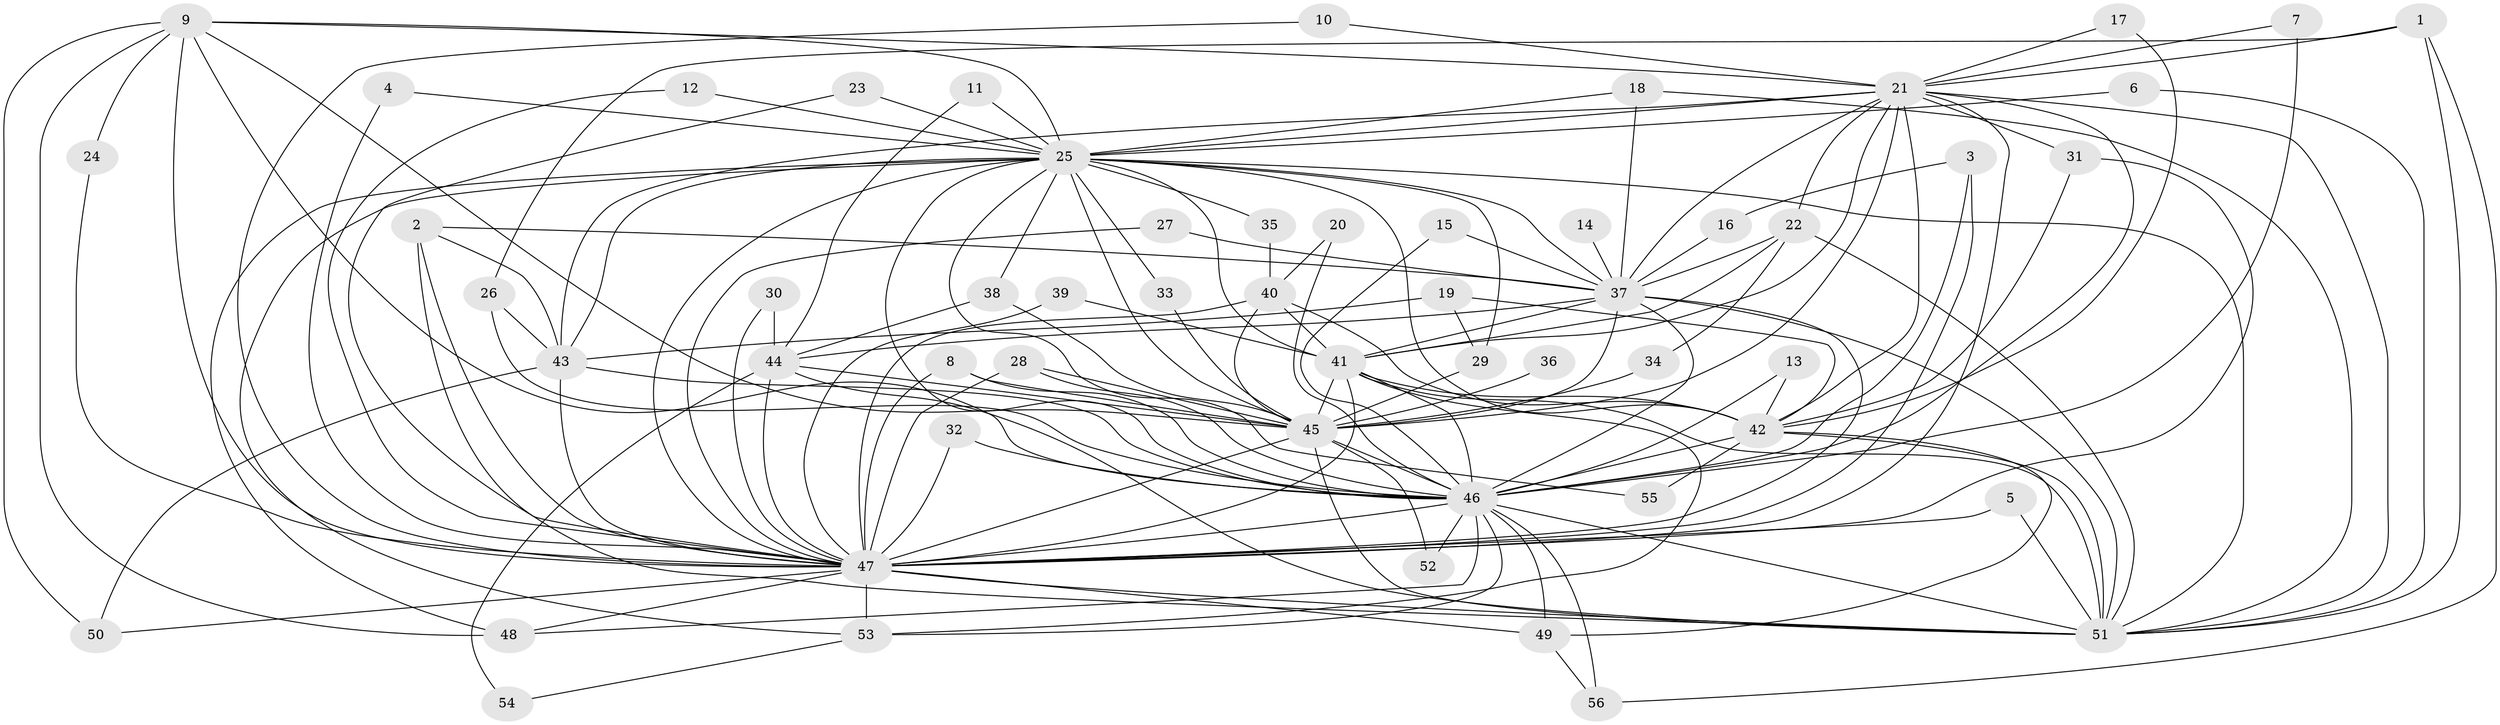 // original degree distribution, {22: 0.009009009009009009, 18: 0.009009009009009009, 17: 0.009009009009009009, 14: 0.009009009009009009, 19: 0.009009009009009009, 34: 0.009009009009009009, 24: 0.009009009009009009, 20: 0.018018018018018018, 25: 0.009009009009009009, 4: 0.07207207207207207, 3: 0.24324324324324326, 2: 0.5315315315315315, 11: 0.009009009009009009, 8: 0.018018018018018018, 5: 0.018018018018018018, 6: 0.009009009009009009, 7: 0.009009009009009009}
// Generated by graph-tools (version 1.1) at 2025/49/03/09/25 03:49:44]
// undirected, 56 vertices, 152 edges
graph export_dot {
graph [start="1"]
  node [color=gray90,style=filled];
  1;
  2;
  3;
  4;
  5;
  6;
  7;
  8;
  9;
  10;
  11;
  12;
  13;
  14;
  15;
  16;
  17;
  18;
  19;
  20;
  21;
  22;
  23;
  24;
  25;
  26;
  27;
  28;
  29;
  30;
  31;
  32;
  33;
  34;
  35;
  36;
  37;
  38;
  39;
  40;
  41;
  42;
  43;
  44;
  45;
  46;
  47;
  48;
  49;
  50;
  51;
  52;
  53;
  54;
  55;
  56;
  1 -- 21 [weight=1.0];
  1 -- 26 [weight=1.0];
  1 -- 51 [weight=1.0];
  1 -- 56 [weight=1.0];
  2 -- 37 [weight=1.0];
  2 -- 43 [weight=1.0];
  2 -- 47 [weight=1.0];
  2 -- 51 [weight=1.0];
  3 -- 16 [weight=1.0];
  3 -- 46 [weight=2.0];
  3 -- 47 [weight=1.0];
  4 -- 25 [weight=1.0];
  4 -- 47 [weight=1.0];
  5 -- 47 [weight=1.0];
  5 -- 51 [weight=1.0];
  6 -- 25 [weight=1.0];
  6 -- 51 [weight=1.0];
  7 -- 21 [weight=1.0];
  7 -- 46 [weight=1.0];
  8 -- 45 [weight=1.0];
  8 -- 46 [weight=1.0];
  8 -- 47 [weight=1.0];
  9 -- 21 [weight=1.0];
  9 -- 24 [weight=1.0];
  9 -- 25 [weight=1.0];
  9 -- 45 [weight=1.0];
  9 -- 46 [weight=1.0];
  9 -- 47 [weight=1.0];
  9 -- 48 [weight=1.0];
  9 -- 50 [weight=1.0];
  10 -- 21 [weight=1.0];
  10 -- 47 [weight=1.0];
  11 -- 25 [weight=1.0];
  11 -- 44 [weight=1.0];
  12 -- 25 [weight=1.0];
  12 -- 47 [weight=1.0];
  13 -- 42 [weight=1.0];
  13 -- 46 [weight=2.0];
  14 -- 37 [weight=1.0];
  15 -- 37 [weight=2.0];
  15 -- 46 [weight=1.0];
  16 -- 37 [weight=1.0];
  17 -- 21 [weight=1.0];
  17 -- 42 [weight=1.0];
  18 -- 25 [weight=1.0];
  18 -- 37 [weight=1.0];
  18 -- 51 [weight=1.0];
  19 -- 29 [weight=1.0];
  19 -- 42 [weight=1.0];
  19 -- 43 [weight=1.0];
  20 -- 40 [weight=1.0];
  20 -- 46 [weight=1.0];
  21 -- 22 [weight=1.0];
  21 -- 25 [weight=2.0];
  21 -- 31 [weight=2.0];
  21 -- 37 [weight=2.0];
  21 -- 41 [weight=1.0];
  21 -- 42 [weight=1.0];
  21 -- 43 [weight=1.0];
  21 -- 45 [weight=1.0];
  21 -- 46 [weight=1.0];
  21 -- 47 [weight=2.0];
  21 -- 51 [weight=1.0];
  22 -- 34 [weight=1.0];
  22 -- 37 [weight=1.0];
  22 -- 41 [weight=1.0];
  22 -- 51 [weight=1.0];
  23 -- 25 [weight=1.0];
  23 -- 47 [weight=1.0];
  24 -- 47 [weight=1.0];
  25 -- 29 [weight=1.0];
  25 -- 33 [weight=1.0];
  25 -- 35 [weight=1.0];
  25 -- 37 [weight=2.0];
  25 -- 38 [weight=1.0];
  25 -- 41 [weight=3.0];
  25 -- 42 [weight=1.0];
  25 -- 43 [weight=1.0];
  25 -- 45 [weight=2.0];
  25 -- 46 [weight=2.0];
  25 -- 47 [weight=5.0];
  25 -- 48 [weight=1.0];
  25 -- 51 [weight=2.0];
  25 -- 53 [weight=1.0];
  25 -- 55 [weight=1.0];
  26 -- 43 [weight=1.0];
  26 -- 46 [weight=1.0];
  27 -- 37 [weight=1.0];
  27 -- 47 [weight=1.0];
  28 -- 45 [weight=1.0];
  28 -- 46 [weight=1.0];
  28 -- 47 [weight=1.0];
  29 -- 45 [weight=1.0];
  30 -- 44 [weight=1.0];
  30 -- 47 [weight=1.0];
  31 -- 42 [weight=1.0];
  31 -- 47 [weight=1.0];
  32 -- 46 [weight=1.0];
  32 -- 47 [weight=1.0];
  33 -- 45 [weight=1.0];
  34 -- 45 [weight=1.0];
  35 -- 40 [weight=1.0];
  36 -- 45 [weight=1.0];
  37 -- 41 [weight=1.0];
  37 -- 44 [weight=1.0];
  37 -- 45 [weight=2.0];
  37 -- 46 [weight=2.0];
  37 -- 47 [weight=3.0];
  37 -- 51 [weight=1.0];
  38 -- 44 [weight=1.0];
  38 -- 45 [weight=1.0];
  39 -- 41 [weight=1.0];
  39 -- 47 [weight=1.0];
  40 -- 41 [weight=1.0];
  40 -- 42 [weight=1.0];
  40 -- 45 [weight=1.0];
  40 -- 47 [weight=1.0];
  41 -- 42 [weight=1.0];
  41 -- 45 [weight=1.0];
  41 -- 46 [weight=2.0];
  41 -- 47 [weight=2.0];
  41 -- 51 [weight=1.0];
  41 -- 53 [weight=1.0];
  42 -- 46 [weight=1.0];
  42 -- 49 [weight=1.0];
  42 -- 51 [weight=1.0];
  42 -- 55 [weight=1.0];
  43 -- 46 [weight=1.0];
  43 -- 47 [weight=1.0];
  43 -- 50 [weight=2.0];
  44 -- 45 [weight=1.0];
  44 -- 47 [weight=1.0];
  44 -- 51 [weight=1.0];
  44 -- 54 [weight=1.0];
  45 -- 46 [weight=1.0];
  45 -- 47 [weight=2.0];
  45 -- 51 [weight=1.0];
  45 -- 52 [weight=1.0];
  46 -- 47 [weight=3.0];
  46 -- 48 [weight=1.0];
  46 -- 49 [weight=1.0];
  46 -- 51 [weight=2.0];
  46 -- 52 [weight=2.0];
  46 -- 53 [weight=1.0];
  46 -- 56 [weight=2.0];
  47 -- 48 [weight=1.0];
  47 -- 49 [weight=1.0];
  47 -- 50 [weight=1.0];
  47 -- 51 [weight=2.0];
  47 -- 53 [weight=1.0];
  49 -- 56 [weight=1.0];
  53 -- 54 [weight=1.0];
}
